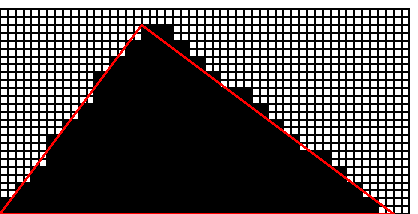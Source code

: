 beginfig(0)

z1=origin;
z2=(5cm, 0);
z3=(9/5*cm, 12/5*cm);

for j:=-.2cm step .2cm until 2.7cm:
	for i:=-.2cm step .2cm until 5.3cm:
		if (3(j+.1cm)<=4(i+.1cm)) and ((i+.1cm)/5+(j+.1cm)/4<=cm) and (j+.1cm>=0):
			fill unitsquare scaled (.2cm) shifted (i, j);
		fi
	endfor
endfor

for j:=-.2cm step .2cm until 2.7cm:
	draw (-.2cm, j)--(5.2cm, j) withpen tinypen withcolor .25orange;
endfor
for j:=-.1cm step .2cm until 2.6cm:
	draw (-.2cm, j)--(5.2cm, j) withpen tinypen withcolor .15orange;
endfor
for i:=-.2cm step .2cm until 5.3cm:
	draw (i, -.2cm)--(i, 2.6cm) withpen tinypen withcolor .25orange;
endfor
for i:=-.1cm step .2cm until 5.2cm:
	draw (i, -.2cm)--(i, 2.6cm) withpen tinypen withcolor .15orange;
endfor

draw z1--z2--z3--cycle withcolor red;

endfig
